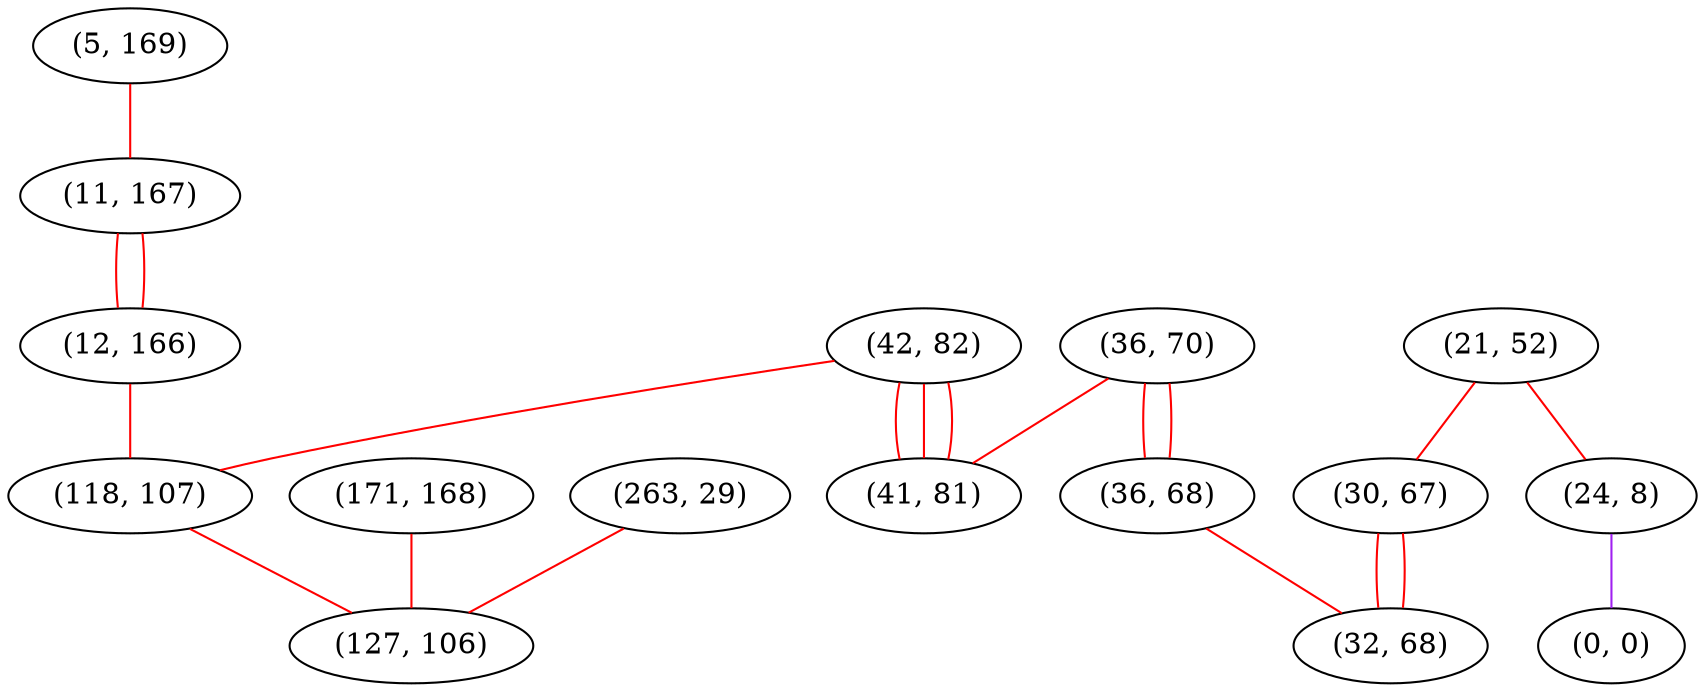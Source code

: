 graph "" {
"(5, 169)";
"(21, 52)";
"(24, 8)";
"(36, 70)";
"(11, 167)";
"(171, 168)";
"(36, 68)";
"(12, 166)";
"(42, 82)";
"(30, 67)";
"(0, 0)";
"(41, 81)";
"(32, 68)";
"(118, 107)";
"(263, 29)";
"(127, 106)";
"(5, 169)" -- "(11, 167)"  [color=red, key=0, weight=1];
"(21, 52)" -- "(30, 67)"  [color=red, key=0, weight=1];
"(21, 52)" -- "(24, 8)"  [color=red, key=0, weight=1];
"(24, 8)" -- "(0, 0)"  [color=purple, key=0, weight=4];
"(36, 70)" -- "(36, 68)"  [color=red, key=0, weight=1];
"(36, 70)" -- "(36, 68)"  [color=red, key=1, weight=1];
"(36, 70)" -- "(41, 81)"  [color=red, key=0, weight=1];
"(11, 167)" -- "(12, 166)"  [color=red, key=0, weight=1];
"(11, 167)" -- "(12, 166)"  [color=red, key=1, weight=1];
"(171, 168)" -- "(127, 106)"  [color=red, key=0, weight=1];
"(36, 68)" -- "(32, 68)"  [color=red, key=0, weight=1];
"(12, 166)" -- "(118, 107)"  [color=red, key=0, weight=1];
"(42, 82)" -- "(118, 107)"  [color=red, key=0, weight=1];
"(42, 82)" -- "(41, 81)"  [color=red, key=0, weight=1];
"(42, 82)" -- "(41, 81)"  [color=red, key=1, weight=1];
"(42, 82)" -- "(41, 81)"  [color=red, key=2, weight=1];
"(30, 67)" -- "(32, 68)"  [color=red, key=0, weight=1];
"(30, 67)" -- "(32, 68)"  [color=red, key=1, weight=1];
"(118, 107)" -- "(127, 106)"  [color=red, key=0, weight=1];
"(263, 29)" -- "(127, 106)"  [color=red, key=0, weight=1];
}
